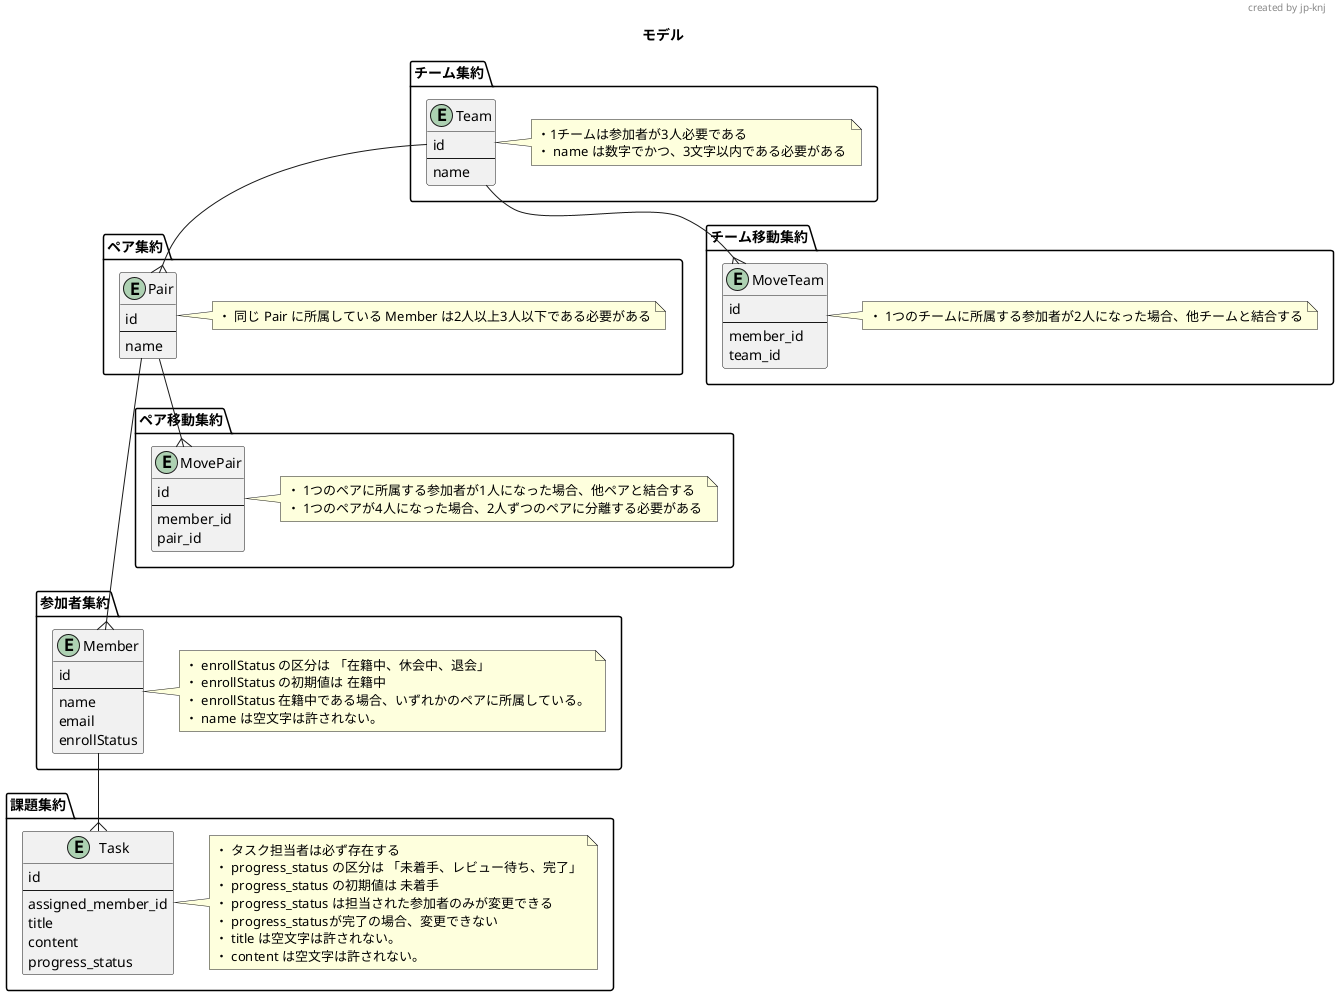 @startuml
'https://plantuml.com/object-diagram

title モデル
header created by jp-knj

package 参加者集約 {
  entity Member {
    id
    ---
    name
    email
    enrollStatus
  }
  note right of Member
  ・ enrollStatus の区分は 「在籍中、休会中、退会」
  ・ enrollStatus の初期値は 在籍中
  ・ enrollStatus 在籍中である場合、いずれかのペアに所属している。
  ・ name は空文字は許されない。
  end note
}

package ペア集約 {
  entity Pair {
    id
    ---
    name
  }
  note right of Pair
  ・ 同じ Pair に所属している Member は2人以上3人以下である必要がある
  end note
}

package ペア移動集約 {
  entity MovePair {
      id
      ---
      member_id
      pair_id
    }
    note right of MovePair
    ・ 1つのペアに所属する参加者が1人になった場合、他ペアと結合する
    ・ 1つのペアが4人になった場合、2人ずつのペアに分離する必要がある
    end note
}

package チーム集約 {
  entity Team {
    id
    ---
    name
  }
  note right of Team
  ・1チームは参加者が3人必要である
  ・ name は数字でかつ、3文字以内である必要がある
  end note


}

package チーム移動集約 {
  entity MoveTeam {
      id
      ---
      member_id
      team_id
    }
    note right of MoveTeam
    ・ 1つのチームに所属する参加者が2人になった場合、他チームと結合する
    end note
}

package 課題集約 {
  entity Task {
    id
    ---
    assigned_member_id
    title
    content
    progress_status
  }

  note right of Task
  ・ タスク担当者は必ず存在する
  ・ progress_status の区分は 「未着手、レビュー待ち、完了」
  ・ progress_status の初期値は 未着手
  ・ progress_status は担当された参加者のみが変更できる
  ・ progress_statusが完了の場合、変更できない
  ・ title は空文字は許されない。
  ・ content は空文字は許されない。
  end note
}

Pair ---{ Member
Team --{ Pair
Pair --{ MovePair
Team --{ MoveTeam
Member --{ Task
@enduml